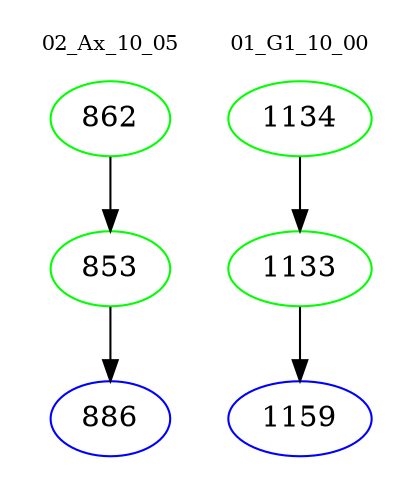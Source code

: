 digraph{
subgraph cluster_0 {
color = white
label = "02_Ax_10_05";
fontsize=10;
T0_862 [label="862", color="green"]
T0_862 -> T0_853 [color="black"]
T0_853 [label="853", color="green"]
T0_853 -> T0_886 [color="black"]
T0_886 [label="886", color="blue"]
}
subgraph cluster_1 {
color = white
label = "01_G1_10_00";
fontsize=10;
T1_1134 [label="1134", color="green"]
T1_1134 -> T1_1133 [color="black"]
T1_1133 [label="1133", color="green"]
T1_1133 -> T1_1159 [color="black"]
T1_1159 [label="1159", color="blue"]
}
}
